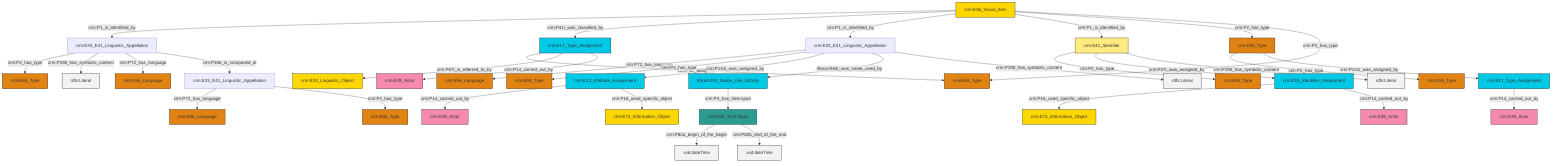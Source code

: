 graph TD
classDef Literal fill:#f2f2f2,stroke:#000000;
classDef CRM_Entity fill:#FFFFFF,stroke:#000000;
classDef Temporal_Entity fill:#00C9E6, stroke:#000000;
classDef Type fill:#E18312, stroke:#000000;
classDef Time-Span fill:#2C9C91, stroke:#000000;
classDef Appellation fill:#FFEB7F, stroke:#000000;
classDef Place fill:#008836, stroke:#000000;
classDef Persistent_Item fill:#B266B2, stroke:#000000;
classDef Conceptual_Object fill:#FFD700, stroke:#000000;
classDef Physical_Thing fill:#D2B48C, stroke:#000000;
classDef Actor fill:#f58aad, stroke:#000000;
classDef PC_Classes fill:#4ce600, stroke:#000000;
classDef Multi fill:#cccccc,stroke:#000000;

2["crm:E33_E41_Linguistic_Appellation"]:::Default -->|crm:P2_has_type| 3["crm:E55_Type"]:::Type
4["crm:E42_Identifier"]:::Appellation -->|crm:P2_has_type| 5["crm:E55_Type"]:::Type
6["crm:E17_Type_Assignment"]:::Temporal_Entity -->|crm:P42_assigned| 7["crm:E55_Type"]:::Type
8["crm:E33_E41_Linguistic_Appellation"]:::Default -->|crm:P72_has_language| 9["crm:E56_Language"]:::Type
10["crm:E15_Identifier_Assignment"]:::Temporal_Entity -->|crm:P16_used_specific_object| 11["crm:E73_Information_Object"]:::Conceptual_Object
14["frbroo:F52_Name_Use_Activity"]:::Temporal_Entity -->|crm:P4_has_time-span| 15["crm:E52_Time-Span"]:::Time-Span
6["crm:E17_Type_Assignment"]:::Temporal_Entity -->|crm:P67i_is_referred_to_by| 17["crm:E33_Linguistic_Object"]:::Conceptual_Object
2["crm:E33_E41_Linguistic_Appellation"]:::Default -->|crm:P190_has_symbolic_content| 18[rdfs:Literal]:::Literal
2["crm:E33_E41_Linguistic_Appellation"]:::Default -->|crm:P72_has_language| 21["crm:E56_Language"]:::Type
26["crm:E55_Type"]:::Type -->|crm:P2_has_type| 0["crm:E55_Type"]:::Type
6["crm:E17_Type_Assignment"]:::Temporal_Entity -->|crm:P14_carried_out_by| 32["crm:E39_Actor"]:::Actor
8["crm:E33_E41_Linguistic_Appellation"]:::Default -->|crm:P2_has_type| 34["crm:E55_Type"]:::Type
30["crm:E36_Visual_Item"]:::Conceptual_Object -->|crm:P1_is_identified_by| 2["crm:E33_E41_Linguistic_Appellation"]:::Default
4["crm:E42_Identifier"]:::Appellation -->|crm:P37i_was_assigned_by| 10["crm:E15_Identifier_Assignment"]:::Temporal_Entity
8["crm:E33_E41_Linguistic_Appellation"]:::Default -->|crm:P141i_was_assigned_by| 22["crm:E13_Attribute_Assignment"]:::Temporal_Entity
22["crm:E13_Attribute_Assignment"]:::Temporal_Entity -->|crm:P14_carried_out_by| 40["crm:E39_Actor"]:::Actor
27["crm:E33_E41_Linguistic_Appellation"]:::Default -->|crm:P72_has_language| 41["crm:E56_Language"]:::Type
26["crm:E55_Type"]:::Type -->|crm:P141i_was_assigned_by| 42["crm:E17_Type_Assignment"]:::Temporal_Entity
2["crm:E33_E41_Linguistic_Appellation"]:::Default -->|crm:P106_is_composed_of| 27["crm:E33_E41_Linguistic_Appellation"]:::Default
30["crm:E36_Visual_Item"]:::Conceptual_Object -->|crm:P41i_was_classified_by| 6["crm:E17_Type_Assignment"]:::Temporal_Entity
15["crm:E52_Time-Span"]:::Time-Span -->|crm:P82a_begin_of_the_begin| 44[xsd:dateTime]:::Literal
30["crm:E36_Visual_Item"]:::Conceptual_Object -->|crm:P1_is_identified_by| 8["crm:E33_E41_Linguistic_Appellation"]:::Default
15["crm:E52_Time-Span"]:::Time-Span -->|crm:P82b_end_of_the_end| 50[xsd:dateTime]:::Literal
42["crm:E17_Type_Assignment"]:::Temporal_Entity -->|crm:P14_carried_out_by| 24["crm:E39_Actor"]:::Actor
8["crm:E33_E41_Linguistic_Appellation"]:::Default -->|frbroo:R64i_was_name_used_by| 14["frbroo:F52_Name_Use_Activity"]:::Temporal_Entity
22["crm:E13_Attribute_Assignment"]:::Temporal_Entity -->|crm:P16_used_specific_object| 48["crm:E73_Information_Object"]:::Conceptual_Object
10["crm:E15_Identifier_Assignment"]:::Temporal_Entity -->|crm:P14_carried_out_by| 19["crm:E39_Actor"]:::Actor
30["crm:E36_Visual_Item"]:::Conceptual_Object -->|crm:P1_is_identified_by| 4["crm:E42_Identifier"]:::Appellation
4["crm:E42_Identifier"]:::Appellation -->|crm:P190_has_symbolic_content| 56[rdfs:Literal]:::Literal
27["crm:E33_E41_Linguistic_Appellation"]:::Default -->|crm:P2_has_type| 58["crm:E55_Type"]:::Type
30["crm:E36_Visual_Item"]:::Conceptual_Object -->|crm:P2_has_type| 26["crm:E55_Type"]:::Type
30["crm:E36_Visual_Item"]:::Conceptual_Object -->|crm:P2_has_type| 7["crm:E55_Type"]:::Type
8["crm:E33_E41_Linguistic_Appellation"]:::Default -->|crm:P190_has_symbolic_content| 62[rdfs:Literal]:::Literal